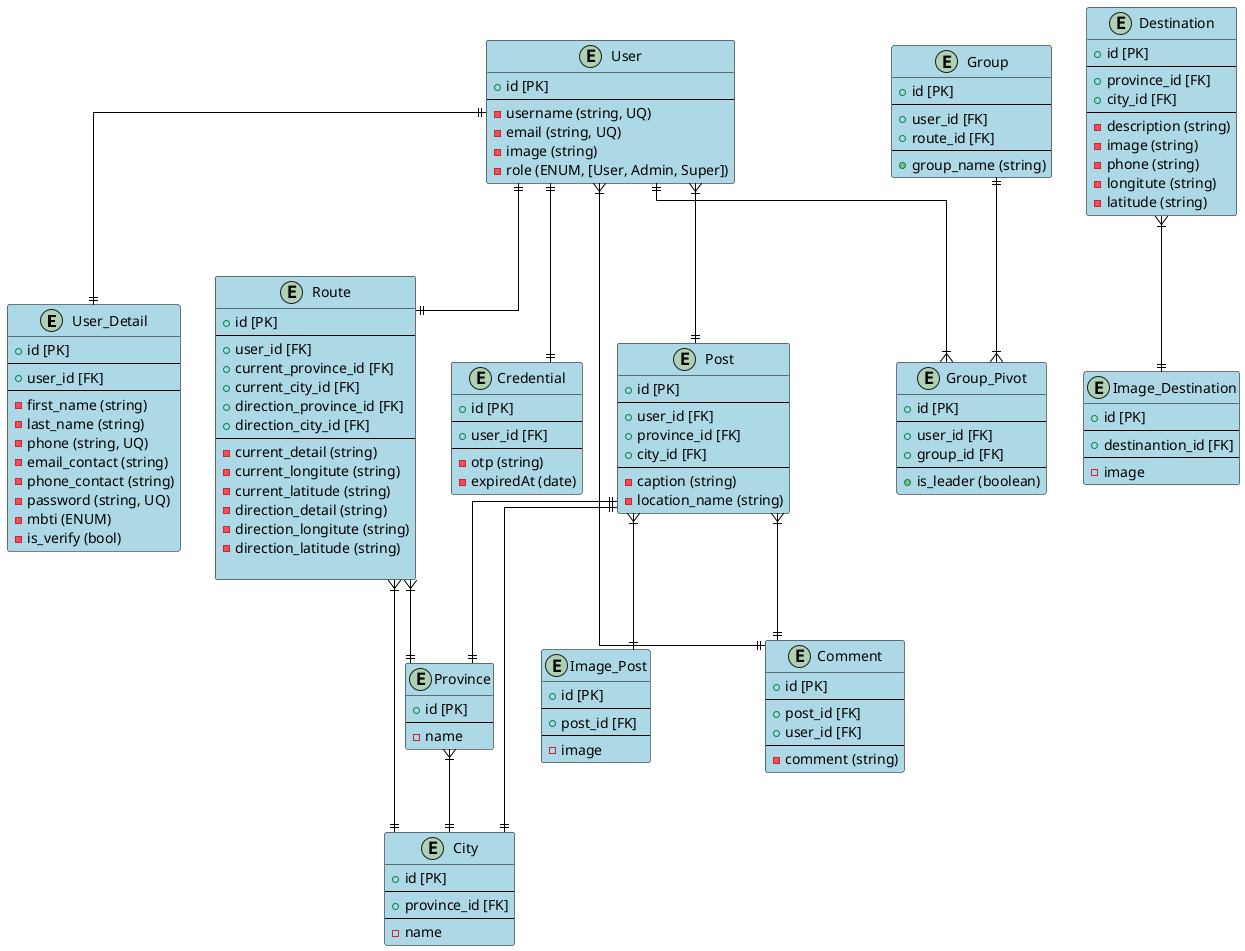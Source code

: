 @startuml database

' STYLE
skinparam class {
    BackgroundColor LightBlue
    BorderColor Black
}

skinparam arrow {
    Color Black
    FontSize 12
    FontStyle italic
}
skinparam linetype ortho

/' USER '/

entity "User_Detail" { 
/' V '/
  + id [PK]
  --
  + user_id [FK]
  --
  -first_name (string)
  -last_name (string)
  -phone (string, UQ)
  -email_contact (string)
  -phone_contact (string)
  -password (string, UQ)
  -mbti (ENUM)
  -is_verify (bool)
}

entity "User" {
/' V '/    
  + id [PK]
  --
  -username (string, UQ)
  -email (string, UQ)
  -image (string)
  -role (ENUM, [User, Admin, Super])
}

entity "Route"{
    /' V '/    
  + id [PK]
  --
  + user_id [FK]
  + current_province_id [FK]
  + current_city_id [FK]
  + direction_province_id [FK]
  + direction_city_id [FK]
  --
  -current_detail (string) 
  -current_longitute (string)
  -current_latitude (string)
  -direction_detail (string) 
  -direction_longitute (string)
  -direction_latitude (string)
   
}


entity "Credential" {
/' V '/    
  + id [PK]
  --
  + user_id [FK]
  --
  -otp (string)
  -expiredAt (date)
}

entity "Post" {
/' V '/    
  + id [PK]
  --
  + user_id [FK]
  + province_id [FK]
  + city_id [FK]
  --
  -caption (string)
  -location_name (string)
}

entity "Image_Post" {
/' V '/    
  + id [PK]
  --
  + post_id [FK] 
  --
  -image
}

entity "Comment" {
/' V '/    
  + id [PK]
  --
  + post_id [FK]
  + user_id [FK]
  --
  -comment (string)
}


/' LOCATION '/
entity "Province" {
/' V '/    
  + id [PK]
  --
  -name
}

entity "City" {
/' V '/    
  + id [PK]
  --
  + province_id [FK]
  --
  -name
}


/' ADMIN '/

entity "Destination" {
  + id [PK]
  --
  + province_id [FK]
  + city_id [FK]
  --
  -description (string) 
  -image (string)
  -phone (string)
  -longitute (string)
  -latitude (string)
}

entity "Image_Destination" {
  + id [PK]
  --
  + destinantion_id [FK]
  --
  -image
}

/' GROUP '/
entity "Group" {
  + id [PK]
  --
  + user_id [FK]
  + route_id [FK]
  --
  + group_name (string)
}

entity "Group_Pivot" {
  + id [PK]
  --
  + user_id [FK]
  + group_id [FK]
  --
  + is_leader (boolean)
}





/' RELATIONAL '/

' user
User ||--|{ Group_Pivot
Group ||--|{ Group_Pivot
User ||--|| User_Detail
User ||--|| Credential
User ||--|| Route
Province }|--|| City
Route }|--|| City
Route }|--|| Province
Post ||--|| Province
Post ||--|| City
User }|--||Post
Post }|--||Image_Post
Post }|--||Comment
User }|--|| Comment
Destination }|--||Image_Destination






@enduml
